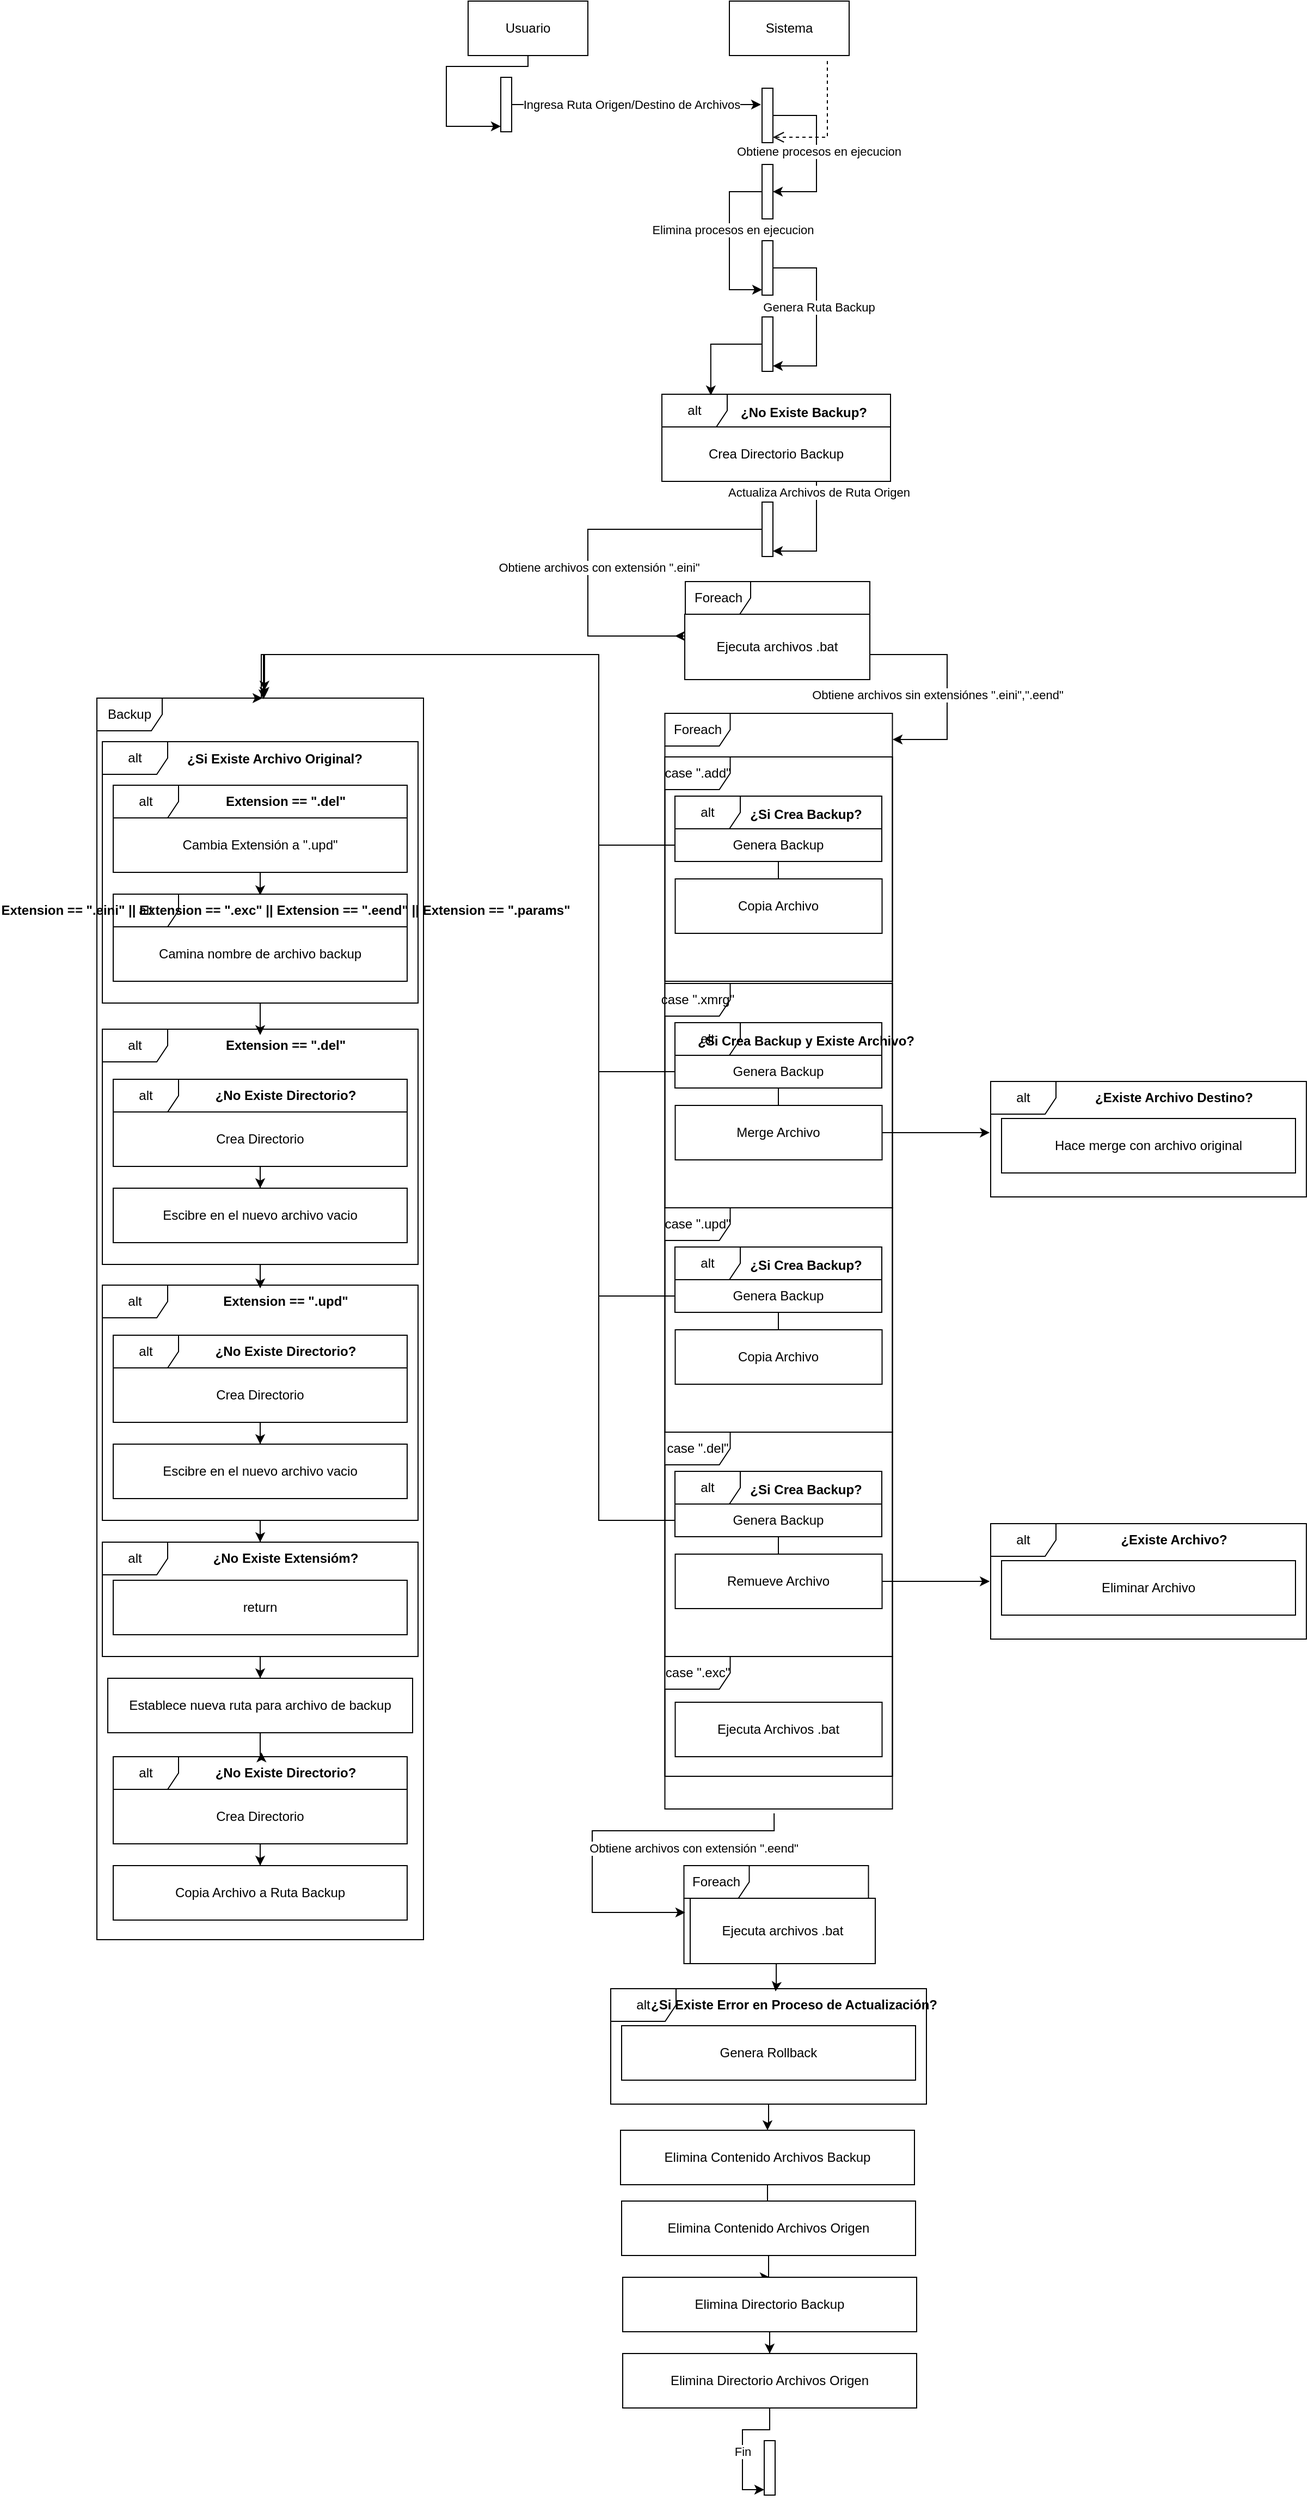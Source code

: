 <mxfile version="27.0.5">
  <diagram name="Página-1" id="tacD86KueJLaqGJhA1e_">
    <mxGraphModel dx="1853" dy="622" grid="1" gridSize="10" guides="1" tooltips="1" connect="1" arrows="1" fold="1" page="1" pageScale="1" pageWidth="827" pageHeight="1169" math="0" shadow="0">
      <root>
        <mxCell id="0" />
        <mxCell id="1" parent="0" />
        <mxCell id="DejgSrWPDkzCWVY7WVXP-1" value="" style="html=1;points=[[0,0,0,0,5],[0,1,0,0,-5],[1,0,0,0,5],[1,1,0,0,-5]];perimeter=orthogonalPerimeter;outlineConnect=0;targetShapes=umlLifeline;portConstraint=eastwest;newEdgeStyle={&quot;curved&quot;:0,&quot;rounded&quot;:0};" vertex="1" parent="1">
          <mxGeometry x="70" y="310" width="10" height="50" as="geometry" />
        </mxCell>
        <mxCell id="DejgSrWPDkzCWVY7WVXP-2" value="Usuario" style="html=1;whiteSpace=wrap;" vertex="1" parent="1">
          <mxGeometry x="40" y="240" width="110" height="50" as="geometry" />
        </mxCell>
        <mxCell id="DejgSrWPDkzCWVY7WVXP-3" value="Sistema" style="html=1;whiteSpace=wrap;" vertex="1" parent="1">
          <mxGeometry x="280" y="240" width="110" height="50" as="geometry" />
        </mxCell>
        <mxCell id="DejgSrWPDkzCWVY7WVXP-9" style="edgeStyle=orthogonalEdgeStyle;rounded=0;orthogonalLoop=1;jettySize=auto;html=1;curved=0;" edge="1" parent="1" source="DejgSrWPDkzCWVY7WVXP-4" target="DejgSrWPDkzCWVY7WVXP-8">
          <mxGeometry relative="1" as="geometry">
            <Array as="points">
              <mxPoint x="360" y="345" />
              <mxPoint x="360" y="415" />
            </Array>
          </mxGeometry>
        </mxCell>
        <mxCell id="DejgSrWPDkzCWVY7WVXP-10" value="Obtiene procesos en ejecucion" style="edgeLabel;html=1;align=center;verticalAlign=middle;resizable=0;points=[];" vertex="1" connectable="0" parent="DejgSrWPDkzCWVY7WVXP-9">
          <mxGeometry x="-0.067" y="2" relative="1" as="geometry">
            <mxPoint y="3" as="offset" />
          </mxGeometry>
        </mxCell>
        <mxCell id="DejgSrWPDkzCWVY7WVXP-4" value="" style="html=1;points=[[0,0,0,0,5],[0,1,0,0,-5],[1,0,0,0,5],[1,1,0,0,-5]];perimeter=orthogonalPerimeter;outlineConnect=0;targetShapes=umlLifeline;portConstraint=eastwest;newEdgeStyle={&quot;curved&quot;:0,&quot;rounded&quot;:0};" vertex="1" parent="1">
          <mxGeometry x="310" y="320" width="10" height="50" as="geometry" />
        </mxCell>
        <mxCell id="DejgSrWPDkzCWVY7WVXP-6" style="edgeStyle=orthogonalEdgeStyle;rounded=0;orthogonalLoop=1;jettySize=auto;html=1;curved=0;entryX=-0.1;entryY=0.3;entryDx=0;entryDy=0;entryPerimeter=0;" edge="1" parent="1" source="DejgSrWPDkzCWVY7WVXP-1" target="DejgSrWPDkzCWVY7WVXP-4">
          <mxGeometry relative="1" as="geometry" />
        </mxCell>
        <mxCell id="DejgSrWPDkzCWVY7WVXP-7" value="Ingresa Ruta Origen/Destino de Archivos" style="edgeLabel;html=1;align=center;verticalAlign=middle;resizable=0;points=[];" vertex="1" connectable="0" parent="DejgSrWPDkzCWVY7WVXP-6">
          <mxGeometry x="-0.284" y="1" relative="1" as="geometry">
            <mxPoint x="28" y="1" as="offset" />
          </mxGeometry>
        </mxCell>
        <mxCell id="DejgSrWPDkzCWVY7WVXP-8" value="" style="html=1;points=[[0,0,0,0,5],[0,1,0,0,-5],[1,0,0,0,5],[1,1,0,0,-5]];perimeter=orthogonalPerimeter;outlineConnect=0;targetShapes=umlLifeline;portConstraint=eastwest;newEdgeStyle={&quot;curved&quot;:0,&quot;rounded&quot;:0};" vertex="1" parent="1">
          <mxGeometry x="310" y="390" width="10" height="50" as="geometry" />
        </mxCell>
        <mxCell id="DejgSrWPDkzCWVY7WVXP-11" value="" style="html=1;points=[[0,0,0,0,5],[0,1,0,0,-5],[1,0,0,0,5],[1,1,0,0,-5]];perimeter=orthogonalPerimeter;outlineConnect=0;targetShapes=umlLifeline;portConstraint=eastwest;newEdgeStyle={&quot;curved&quot;:0,&quot;rounded&quot;:0};" vertex="1" parent="1">
          <mxGeometry x="310" y="460" width="10" height="50" as="geometry" />
        </mxCell>
        <mxCell id="DejgSrWPDkzCWVY7WVXP-12" style="edgeStyle=orthogonalEdgeStyle;rounded=0;orthogonalLoop=1;jettySize=auto;html=1;curved=0;" edge="1" parent="1" source="DejgSrWPDkzCWVY7WVXP-8" target="DejgSrWPDkzCWVY7WVXP-11">
          <mxGeometry relative="1" as="geometry">
            <Array as="points">
              <mxPoint x="280" y="415" />
              <mxPoint x="280" y="505" />
            </Array>
          </mxGeometry>
        </mxCell>
        <mxCell id="DejgSrWPDkzCWVY7WVXP-13" value="Elimina procesos en ejecucion" style="edgeLabel;html=1;align=center;verticalAlign=middle;resizable=0;points=[];" vertex="1" connectable="0" parent="DejgSrWPDkzCWVY7WVXP-12">
          <mxGeometry x="-0.093" y="3" relative="1" as="geometry">
            <mxPoint y="-3" as="offset" />
          </mxGeometry>
        </mxCell>
        <mxCell id="DejgSrWPDkzCWVY7WVXP-16" value="" style="html=1;points=[[0,0,0,0,5],[0,1,0,0,-5],[1,0,0,0,5],[1,1,0,0,-5]];perimeter=orthogonalPerimeter;outlineConnect=0;targetShapes=umlLifeline;portConstraint=eastwest;newEdgeStyle={&quot;curved&quot;:0,&quot;rounded&quot;:0};" vertex="1" parent="1">
          <mxGeometry x="310" y="530" width="10" height="50" as="geometry" />
        </mxCell>
        <mxCell id="DejgSrWPDkzCWVY7WVXP-24" value="alt" style="shape=umlFrame;whiteSpace=wrap;html=1;pointerEvents=0;" vertex="1" parent="1">
          <mxGeometry x="218" y="601" width="210" height="80" as="geometry" />
        </mxCell>
        <mxCell id="DejgSrWPDkzCWVY7WVXP-29" value="Crea Directorio Backup" style="html=1;whiteSpace=wrap;" vertex="1" parent="1">
          <mxGeometry x="218" y="631" width="210" height="50" as="geometry" />
        </mxCell>
        <mxCell id="DejgSrWPDkzCWVY7WVXP-31" value="¿No Existe Backup?" style="text;align=center;fontStyle=1;verticalAlign=middle;spacingLeft=3;spacingRight=3;strokeColor=none;rotatable=0;points=[[0,0.5],[1,0.5]];portConstraint=eastwest;html=1;" vertex="1" parent="1">
          <mxGeometry x="308" y="605" width="80" height="26" as="geometry" />
        </mxCell>
        <mxCell id="DejgSrWPDkzCWVY7WVXP-33" style="edgeStyle=orthogonalEdgeStyle;rounded=0;orthogonalLoop=1;jettySize=auto;html=1;curved=0;entryX=1;entryY=1;entryDx=0;entryDy=-5;entryPerimeter=0;" edge="1" parent="1" source="DejgSrWPDkzCWVY7WVXP-11" target="DejgSrWPDkzCWVY7WVXP-16">
          <mxGeometry relative="1" as="geometry">
            <Array as="points">
              <mxPoint x="360" y="485" />
              <mxPoint x="360" y="575" />
            </Array>
          </mxGeometry>
        </mxCell>
        <mxCell id="DejgSrWPDkzCWVY7WVXP-35" value="Genera Ruta Backup" style="edgeLabel;html=1;align=center;verticalAlign=middle;resizable=0;points=[];" vertex="1" connectable="0" parent="DejgSrWPDkzCWVY7WVXP-33">
          <mxGeometry x="-0.082" y="2" relative="1" as="geometry">
            <mxPoint y="-2" as="offset" />
          </mxGeometry>
        </mxCell>
        <mxCell id="DejgSrWPDkzCWVY7WVXP-36" style="edgeStyle=orthogonalEdgeStyle;rounded=0;orthogonalLoop=1;jettySize=auto;html=1;curved=0;entryX=0.214;entryY=0.013;entryDx=0;entryDy=0;entryPerimeter=0;" edge="1" parent="1" source="DejgSrWPDkzCWVY7WVXP-16" target="DejgSrWPDkzCWVY7WVXP-24">
          <mxGeometry relative="1" as="geometry">
            <Array as="points">
              <mxPoint x="263" y="555" />
            </Array>
          </mxGeometry>
        </mxCell>
        <mxCell id="DejgSrWPDkzCWVY7WVXP-37" value="" style="html=1;points=[[0,0,0,0,5],[0,1,0,0,-5],[1,0,0,0,5],[1,1,0,0,-5]];perimeter=orthogonalPerimeter;outlineConnect=0;targetShapes=umlLifeline;portConstraint=eastwest;newEdgeStyle={&quot;curved&quot;:0,&quot;rounded&quot;:0};" vertex="1" parent="1">
          <mxGeometry x="310" y="700" width="10" height="50" as="geometry" />
        </mxCell>
        <mxCell id="DejgSrWPDkzCWVY7WVXP-39" style="edgeStyle=orthogonalEdgeStyle;rounded=0;orthogonalLoop=1;jettySize=auto;html=1;curved=0;" edge="1" parent="1" source="DejgSrWPDkzCWVY7WVXP-37">
          <mxGeometry relative="1" as="geometry">
            <Array as="points">
              <mxPoint x="150" y="725" />
              <mxPoint x="150" y="823" />
              <mxPoint x="240" y="823" />
              <mxPoint x="240" y="830" />
              <mxPoint x="242" y="830" />
              <mxPoint x="242" y="818" />
              <mxPoint x="240" y="818" />
            </Array>
            <mxPoint x="230" y="823" as="targetPoint" />
          </mxGeometry>
        </mxCell>
        <mxCell id="DejgSrWPDkzCWVY7WVXP-40" value="Obtiene archivos con extensión &quot;.eini&quot;" style="edgeLabel;html=1;align=center;verticalAlign=middle;resizable=0;points=[];" vertex="1" connectable="0" parent="DejgSrWPDkzCWVY7WVXP-39">
          <mxGeometry x="-0.093" y="3" relative="1" as="geometry">
            <mxPoint x="7" y="20" as="offset" />
          </mxGeometry>
        </mxCell>
        <mxCell id="DejgSrWPDkzCWVY7WVXP-44" style="edgeStyle=orthogonalEdgeStyle;rounded=0;orthogonalLoop=1;jettySize=auto;html=1;entryX=1;entryY=1;entryDx=0;entryDy=-5;entryPerimeter=0;" edge="1" parent="1" source="DejgSrWPDkzCWVY7WVXP-29" target="DejgSrWPDkzCWVY7WVXP-37">
          <mxGeometry relative="1" as="geometry">
            <Array as="points">
              <mxPoint x="360" y="745" />
            </Array>
          </mxGeometry>
        </mxCell>
        <mxCell id="DejgSrWPDkzCWVY7WVXP-45" value="Actualiza Archivos de Ruta Origen" style="edgeLabel;html=1;align=center;verticalAlign=middle;resizable=0;points=[];" vertex="1" connectable="0" parent="DejgSrWPDkzCWVY7WVXP-44">
          <mxGeometry x="-0.673" y="2" relative="1" as="geometry">
            <mxPoint y="-7" as="offset" />
          </mxGeometry>
        </mxCell>
        <mxCell id="DejgSrWPDkzCWVY7WVXP-46" value="Foreach" style="shape=umlFrame;whiteSpace=wrap;html=1;pointerEvents=0;" vertex="1" parent="1">
          <mxGeometry x="239.5" y="773" width="169.5" height="90" as="geometry" />
        </mxCell>
        <mxCell id="DejgSrWPDkzCWVY7WVXP-48" value="Ejecuta archivos .bat" style="whiteSpace=wrap;html=1;" vertex="1" parent="1">
          <mxGeometry x="239" y="803" width="170" height="60" as="geometry" />
        </mxCell>
        <mxCell id="DejgSrWPDkzCWVY7WVXP-49" style="edgeStyle=orthogonalEdgeStyle;rounded=0;orthogonalLoop=1;jettySize=auto;html=1;entryX=0;entryY=1;entryDx=0;entryDy=-5;entryPerimeter=0;" edge="1" parent="1" source="DejgSrWPDkzCWVY7WVXP-2" target="DejgSrWPDkzCWVY7WVXP-1">
          <mxGeometry relative="1" as="geometry">
            <Array as="points">
              <mxPoint x="95" y="300" />
              <mxPoint x="20" y="300" />
              <mxPoint x="20" y="355" />
            </Array>
          </mxGeometry>
        </mxCell>
        <mxCell id="DejgSrWPDkzCWVY7WVXP-53" value="" style="html=1;verticalAlign=bottom;endArrow=open;dashed=1;endSize=8;curved=0;rounded=0;exitX=0.818;exitY=1.1;exitDx=0;exitDy=0;exitPerimeter=0;entryX=1;entryY=1;entryDx=0;entryDy=-5;entryPerimeter=0;" edge="1" parent="1" source="DejgSrWPDkzCWVY7WVXP-3" target="DejgSrWPDkzCWVY7WVXP-4">
          <mxGeometry relative="1" as="geometry">
            <mxPoint x="480" y="310" as="sourcePoint" />
            <mxPoint x="400" y="310" as="targetPoint" />
            <Array as="points">
              <mxPoint x="370" y="365" />
            </Array>
          </mxGeometry>
        </mxCell>
        <mxCell id="DejgSrWPDkzCWVY7WVXP-57" value="Foreach" style="shape=umlFrame;whiteSpace=wrap;html=1;pointerEvents=0;" vertex="1" parent="1">
          <mxGeometry x="220.75" y="894" width="209" height="1006" as="geometry" />
        </mxCell>
        <mxCell id="DejgSrWPDkzCWVY7WVXP-60" value="case&amp;nbsp;&quot;.add&quot;" style="shape=umlFrame;whiteSpace=wrap;html=1;pointerEvents=0;" vertex="1" parent="1">
          <mxGeometry x="220.75" y="934" width="209" height="206" as="geometry" />
        </mxCell>
        <mxCell id="DejgSrWPDkzCWVY7WVXP-61" style="edgeStyle=orthogonalEdgeStyle;rounded=0;orthogonalLoop=1;jettySize=auto;html=1;" edge="1" parent="1" source="DejgSrWPDkzCWVY7WVXP-48">
          <mxGeometry relative="1" as="geometry">
            <mxPoint x="430" y="918" as="targetPoint" />
            <Array as="points">
              <mxPoint x="480" y="840" />
              <mxPoint x="480" y="918" />
            </Array>
          </mxGeometry>
        </mxCell>
        <mxCell id="DejgSrWPDkzCWVY7WVXP-62" value="Obtiene archivos sin extensiónes &quot;.eini&quot;,&quot;.eend&quot;" style="edgeLabel;html=1;align=center;verticalAlign=middle;resizable=0;points=[];" vertex="1" connectable="0" parent="DejgSrWPDkzCWVY7WVXP-61">
          <mxGeometry x="-0.384" relative="1" as="geometry">
            <mxPoint y="37" as="offset" />
          </mxGeometry>
        </mxCell>
        <mxCell id="DejgSrWPDkzCWVY7WVXP-66" style="edgeStyle=orthogonalEdgeStyle;rounded=0;orthogonalLoop=1;jettySize=auto;html=1;entryX=0.5;entryY=0;entryDx=0;entryDy=0;" edge="1" parent="1" source="DejgSrWPDkzCWVY7WVXP-63" target="DejgSrWPDkzCWVY7WVXP-65">
          <mxGeometry relative="1" as="geometry" />
        </mxCell>
        <mxCell id="DejgSrWPDkzCWVY7WVXP-63" value="alt" style="shape=umlFrame;whiteSpace=wrap;html=1;pointerEvents=0;" vertex="1" parent="1">
          <mxGeometry x="230" y="970" width="190" height="60" as="geometry" />
        </mxCell>
        <mxCell id="DejgSrWPDkzCWVY7WVXP-64" value="¿Si Crea Backup?" style="text;align=center;fontStyle=1;verticalAlign=middle;spacingLeft=3;spacingRight=3;strokeColor=none;rotatable=0;points=[[0,0.5],[1,0.5]];portConstraint=eastwest;html=1;" vertex="1" parent="1">
          <mxGeometry x="310" y="974" width="80" height="26" as="geometry" />
        </mxCell>
        <mxCell id="DejgSrWPDkzCWVY7WVXP-65" value="Copia Archivo" style="html=1;whiteSpace=wrap;" vertex="1" parent="1">
          <mxGeometry x="230.25" y="1046" width="190" height="50" as="geometry" />
        </mxCell>
        <mxCell id="DejgSrWPDkzCWVY7WVXP-67" value="alt" style="shape=umlFrame;whiteSpace=wrap;html=1;pointerEvents=0;" vertex="1" parent="1">
          <mxGeometry x="-296" y="920" width="290" height="240" as="geometry" />
        </mxCell>
        <mxCell id="DejgSrWPDkzCWVY7WVXP-68" value="¿Si Existe Archivo Original?" style="text;align=center;fontStyle=1;verticalAlign=middle;spacingLeft=3;spacingRight=3;strokeColor=none;rotatable=0;points=[[0,0.5],[1,0.5]];portConstraint=eastwest;html=1;" vertex="1" parent="1">
          <mxGeometry x="-178" y="923" width="80" height="26" as="geometry" />
        </mxCell>
        <mxCell id="DejgSrWPDkzCWVY7WVXP-70" value="Backup" style="shape=umlFrame;whiteSpace=wrap;html=1;pointerEvents=0;" vertex="1" parent="1">
          <mxGeometry x="-301" y="880" width="300" height="1140" as="geometry" />
        </mxCell>
        <mxCell id="DejgSrWPDkzCWVY7WVXP-71" value="alt" style="shape=umlFrame;whiteSpace=wrap;html=1;pointerEvents=0;" vertex="1" parent="1">
          <mxGeometry x="-286" y="960" width="270" height="80" as="geometry" />
        </mxCell>
        <mxCell id="DejgSrWPDkzCWVY7WVXP-72" value="Extension ==&amp;nbsp;&quot;.del&quot;" style="text;align=center;fontStyle=1;verticalAlign=middle;spacingLeft=3;spacingRight=3;strokeColor=none;rotatable=0;points=[[0,0.5],[1,0.5]];portConstraint=eastwest;html=1;" vertex="1" parent="1">
          <mxGeometry x="-168" y="962" width="80" height="26" as="geometry" />
        </mxCell>
        <mxCell id="DejgSrWPDkzCWVY7WVXP-73" value="Cambia Extensión a &quot;.upd&quot;" style="html=1;whiteSpace=wrap;" vertex="1" parent="1">
          <mxGeometry x="-286" y="990" width="270" height="50" as="geometry" />
        </mxCell>
        <mxCell id="DejgSrWPDkzCWVY7WVXP-75" value="alt" style="shape=umlFrame;whiteSpace=wrap;html=1;pointerEvents=0;" vertex="1" parent="1">
          <mxGeometry x="-286" y="1060" width="270" height="80" as="geometry" />
        </mxCell>
        <mxCell id="DejgSrWPDkzCWVY7WVXP-76" value="Extension ==&amp;nbsp;&quot;.eini&quot; || Extension ==&amp;nbsp;&quot;.exc&quot; || Extension ==&amp;nbsp;&quot;.eend&quot; || Extension ==&amp;nbsp;&quot;.params&quot;" style="text;align=center;fontStyle=1;verticalAlign=middle;spacingLeft=3;spacingRight=3;strokeColor=none;rotatable=0;points=[[0,0.5],[1,0.5]];portConstraint=eastwest;html=1;" vertex="1" parent="1">
          <mxGeometry x="-168" y="1062" width="80" height="26" as="geometry" />
        </mxCell>
        <mxCell id="DejgSrWPDkzCWVY7WVXP-77" value="Camina nombre de archivo backup" style="html=1;whiteSpace=wrap;" vertex="1" parent="1">
          <mxGeometry x="-286" y="1090" width="270" height="50" as="geometry" />
        </mxCell>
        <mxCell id="DejgSrWPDkzCWVY7WVXP-79" style="edgeStyle=orthogonalEdgeStyle;rounded=0;orthogonalLoop=1;jettySize=auto;html=1;entryX=0.5;entryY=0.013;entryDx=0;entryDy=0;entryPerimeter=0;" edge="1" parent="1" source="DejgSrWPDkzCWVY7WVXP-73" target="DejgSrWPDkzCWVY7WVXP-75">
          <mxGeometry relative="1" as="geometry" />
        </mxCell>
        <mxCell id="DejgSrWPDkzCWVY7WVXP-81" value="alt" style="shape=umlFrame;whiteSpace=wrap;html=1;pointerEvents=0;" vertex="1" parent="1">
          <mxGeometry x="-296" y="1184" width="290" height="216" as="geometry" />
        </mxCell>
        <mxCell id="DejgSrWPDkzCWVY7WVXP-82" value="Extension ==&amp;nbsp;&quot;.del&quot;" style="text;align=center;fontStyle=1;verticalAlign=middle;spacingLeft=3;spacingRight=3;strokeColor=none;rotatable=0;points=[[0,0.5],[1,0.5]];portConstraint=eastwest;html=1;" vertex="1" parent="1">
          <mxGeometry x="-168" y="1186" width="80" height="26" as="geometry" />
        </mxCell>
        <mxCell id="DejgSrWPDkzCWVY7WVXP-84" style="edgeStyle=orthogonalEdgeStyle;rounded=0;orthogonalLoop=1;jettySize=auto;html=1;entryX=0.5;entryY=0.025;entryDx=0;entryDy=0;entryPerimeter=0;" edge="1" parent="1" source="DejgSrWPDkzCWVY7WVXP-67" target="DejgSrWPDkzCWVY7WVXP-81">
          <mxGeometry relative="1" as="geometry" />
        </mxCell>
        <mxCell id="DejgSrWPDkzCWVY7WVXP-89" style="edgeStyle=orthogonalEdgeStyle;rounded=0;orthogonalLoop=1;jettySize=auto;html=1;" edge="1" parent="1" source="DejgSrWPDkzCWVY7WVXP-85" target="DejgSrWPDkzCWVY7WVXP-88">
          <mxGeometry relative="1" as="geometry" />
        </mxCell>
        <mxCell id="DejgSrWPDkzCWVY7WVXP-85" value="alt" style="shape=umlFrame;whiteSpace=wrap;html=1;pointerEvents=0;" vertex="1" parent="1">
          <mxGeometry x="-286" y="1230" width="270" height="80" as="geometry" />
        </mxCell>
        <mxCell id="DejgSrWPDkzCWVY7WVXP-86" value="¿No Existe Directorio?" style="text;align=center;fontStyle=1;verticalAlign=middle;spacingLeft=3;spacingRight=3;strokeColor=none;rotatable=0;points=[[0,0.5],[1,0.5]];portConstraint=eastwest;html=1;" vertex="1" parent="1">
          <mxGeometry x="-168" y="1232" width="80" height="26" as="geometry" />
        </mxCell>
        <mxCell id="DejgSrWPDkzCWVY7WVXP-87" value="Crea Directorio" style="html=1;whiteSpace=wrap;" vertex="1" parent="1">
          <mxGeometry x="-286" y="1260" width="270" height="50" as="geometry" />
        </mxCell>
        <mxCell id="DejgSrWPDkzCWVY7WVXP-88" value="Escibre en el nuevo archivo vacio" style="html=1;whiteSpace=wrap;" vertex="1" parent="1">
          <mxGeometry x="-286" y="1330" width="270" height="50" as="geometry" />
        </mxCell>
        <mxCell id="DejgSrWPDkzCWVY7WVXP-97" value="alt" style="shape=umlFrame;whiteSpace=wrap;html=1;pointerEvents=0;" vertex="1" parent="1">
          <mxGeometry x="-296" y="1419" width="290" height="216" as="geometry" />
        </mxCell>
        <mxCell id="DejgSrWPDkzCWVY7WVXP-98" value="Extension ==&amp;nbsp;&quot;.upd&quot;" style="text;align=center;fontStyle=1;verticalAlign=middle;spacingLeft=3;spacingRight=3;strokeColor=none;rotatable=0;points=[[0,0.5],[1,0.5]];portConstraint=eastwest;html=1;" vertex="1" parent="1">
          <mxGeometry x="-168" y="1421" width="80" height="26" as="geometry" />
        </mxCell>
        <mxCell id="DejgSrWPDkzCWVY7WVXP-99" style="edgeStyle=orthogonalEdgeStyle;rounded=0;orthogonalLoop=1;jettySize=auto;html=1;" edge="1" parent="1" source="DejgSrWPDkzCWVY7WVXP-100" target="DejgSrWPDkzCWVY7WVXP-103">
          <mxGeometry relative="1" as="geometry" />
        </mxCell>
        <mxCell id="DejgSrWPDkzCWVY7WVXP-100" value="alt" style="shape=umlFrame;whiteSpace=wrap;html=1;pointerEvents=0;" vertex="1" parent="1">
          <mxGeometry x="-286" y="1465" width="270" height="80" as="geometry" />
        </mxCell>
        <mxCell id="DejgSrWPDkzCWVY7WVXP-101" value="¿No Existe Directorio?" style="text;align=center;fontStyle=1;verticalAlign=middle;spacingLeft=3;spacingRight=3;strokeColor=none;rotatable=0;points=[[0,0.5],[1,0.5]];portConstraint=eastwest;html=1;" vertex="1" parent="1">
          <mxGeometry x="-168" y="1467" width="80" height="26" as="geometry" />
        </mxCell>
        <mxCell id="DejgSrWPDkzCWVY7WVXP-102" value="Crea Directorio" style="html=1;whiteSpace=wrap;" vertex="1" parent="1">
          <mxGeometry x="-286" y="1495" width="270" height="50" as="geometry" />
        </mxCell>
        <mxCell id="DejgSrWPDkzCWVY7WVXP-103" value="Escibre en el nuevo archivo vacio" style="html=1;whiteSpace=wrap;" vertex="1" parent="1">
          <mxGeometry x="-286" y="1565" width="270" height="50" as="geometry" />
        </mxCell>
        <mxCell id="DejgSrWPDkzCWVY7WVXP-104" style="edgeStyle=orthogonalEdgeStyle;rounded=0;orthogonalLoop=1;jettySize=auto;html=1;entryX=0.213;entryY=0.038;entryDx=0;entryDy=0;entryPerimeter=0;" edge="1" parent="1" source="DejgSrWPDkzCWVY7WVXP-81" target="DejgSrWPDkzCWVY7WVXP-98">
          <mxGeometry relative="1" as="geometry" />
        </mxCell>
        <mxCell id="DejgSrWPDkzCWVY7WVXP-120" style="edgeStyle=orthogonalEdgeStyle;rounded=0;orthogonalLoop=1;jettySize=auto;html=1;entryX=0.5;entryY=0;entryDx=0;entryDy=0;" edge="1" parent="1" source="DejgSrWPDkzCWVY7WVXP-105" target="DejgSrWPDkzCWVY7WVXP-118">
          <mxGeometry relative="1" as="geometry" />
        </mxCell>
        <mxCell id="DejgSrWPDkzCWVY7WVXP-105" value="alt" style="shape=umlFrame;whiteSpace=wrap;html=1;pointerEvents=0;" vertex="1" parent="1">
          <mxGeometry x="-296" y="1655" width="290" height="105" as="geometry" />
        </mxCell>
        <mxCell id="DejgSrWPDkzCWVY7WVXP-106" value="¿No Existe Extensióm?" style="text;align=center;fontStyle=1;verticalAlign=middle;spacingLeft=3;spacingRight=3;strokeColor=none;rotatable=0;points=[[0,0.5],[1,0.5]];portConstraint=eastwest;html=1;" vertex="1" parent="1">
          <mxGeometry x="-168" y="1657" width="80" height="26" as="geometry" />
        </mxCell>
        <mxCell id="DejgSrWPDkzCWVY7WVXP-111" value="return" style="html=1;whiteSpace=wrap;" vertex="1" parent="1">
          <mxGeometry x="-286" y="1690" width="270" height="50" as="geometry" />
        </mxCell>
        <mxCell id="DejgSrWPDkzCWVY7WVXP-113" style="edgeStyle=orthogonalEdgeStyle;rounded=0;orthogonalLoop=1;jettySize=auto;html=1;entryX=0.5;entryY=0;entryDx=0;entryDy=0;entryPerimeter=0;" edge="1" parent="1" source="DejgSrWPDkzCWVY7WVXP-97" target="DejgSrWPDkzCWVY7WVXP-105">
          <mxGeometry relative="1" as="geometry" />
        </mxCell>
        <mxCell id="DejgSrWPDkzCWVY7WVXP-122" style="edgeStyle=orthogonalEdgeStyle;rounded=0;orthogonalLoop=1;jettySize=auto;html=1;entryX=0.5;entryY=0;entryDx=0;entryDy=0;" edge="1" parent="1" source="DejgSrWPDkzCWVY7WVXP-115" target="DejgSrWPDkzCWVY7WVXP-119">
          <mxGeometry relative="1" as="geometry" />
        </mxCell>
        <mxCell id="DejgSrWPDkzCWVY7WVXP-115" value="alt" style="shape=umlFrame;whiteSpace=wrap;html=1;pointerEvents=0;" vertex="1" parent="1">
          <mxGeometry x="-286" y="1852" width="270" height="80" as="geometry" />
        </mxCell>
        <mxCell id="DejgSrWPDkzCWVY7WVXP-116" value="¿No Existe Directorio?" style="text;align=center;fontStyle=1;verticalAlign=middle;spacingLeft=3;spacingRight=3;strokeColor=none;rotatable=0;points=[[0,0.5],[1,0.5]];portConstraint=eastwest;html=1;" vertex="1" parent="1">
          <mxGeometry x="-168" y="1854" width="80" height="26" as="geometry" />
        </mxCell>
        <mxCell id="DejgSrWPDkzCWVY7WVXP-117" value="Crea Directorio" style="html=1;whiteSpace=wrap;" vertex="1" parent="1">
          <mxGeometry x="-286" y="1882" width="270" height="50" as="geometry" />
        </mxCell>
        <mxCell id="DejgSrWPDkzCWVY7WVXP-118" value="Establece nueva ruta para archivo de backup" style="html=1;whiteSpace=wrap;" vertex="1" parent="1">
          <mxGeometry x="-291" y="1780" width="280" height="50" as="geometry" />
        </mxCell>
        <mxCell id="DejgSrWPDkzCWVY7WVXP-119" value="Copia Archivo a Ruta Backup" style="html=1;whiteSpace=wrap;" vertex="1" parent="1">
          <mxGeometry x="-286" y="1952" width="270" height="50" as="geometry" />
        </mxCell>
        <mxCell id="DejgSrWPDkzCWVY7WVXP-123" style="edgeStyle=orthogonalEdgeStyle;rounded=0;orthogonalLoop=1;jettySize=auto;html=1;entryX=0.504;entryY=-0.05;entryDx=0;entryDy=0;entryPerimeter=0;" edge="1" parent="1" source="DejgSrWPDkzCWVY7WVXP-118" target="DejgSrWPDkzCWVY7WVXP-115">
          <mxGeometry relative="1" as="geometry" />
        </mxCell>
        <mxCell id="DejgSrWPDkzCWVY7WVXP-124" value="Genera Backup" style="html=1;whiteSpace=wrap;" vertex="1" parent="1">
          <mxGeometry x="230" y="1000" width="190" height="30" as="geometry" />
        </mxCell>
        <mxCell id="DejgSrWPDkzCWVY7WVXP-125" style="edgeStyle=orthogonalEdgeStyle;rounded=0;orthogonalLoop=1;jettySize=auto;html=1;entryX=0.507;entryY=0;entryDx=0;entryDy=0;entryPerimeter=0;" edge="1" parent="1" source="DejgSrWPDkzCWVY7WVXP-124" target="DejgSrWPDkzCWVY7WVXP-70">
          <mxGeometry relative="1" as="geometry">
            <Array as="points">
              <mxPoint x="160" y="1015" />
              <mxPoint x="160" y="840" />
              <mxPoint x="-150" y="840" />
              <mxPoint x="-150" y="880" />
            </Array>
          </mxGeometry>
        </mxCell>
        <mxCell id="DejgSrWPDkzCWVY7WVXP-126" value="case&amp;nbsp;&quot;.xmrg&quot;" style="shape=umlFrame;whiteSpace=wrap;html=1;pointerEvents=0;" vertex="1" parent="1">
          <mxGeometry x="220.75" y="1142" width="209" height="206" as="geometry" />
        </mxCell>
        <mxCell id="DejgSrWPDkzCWVY7WVXP-127" style="edgeStyle=orthogonalEdgeStyle;rounded=0;orthogonalLoop=1;jettySize=auto;html=1;entryX=0.5;entryY=0;entryDx=0;entryDy=0;" edge="1" parent="1" source="DejgSrWPDkzCWVY7WVXP-128" target="DejgSrWPDkzCWVY7WVXP-130">
          <mxGeometry relative="1" as="geometry" />
        </mxCell>
        <mxCell id="DejgSrWPDkzCWVY7WVXP-128" value="alt" style="shape=umlFrame;whiteSpace=wrap;html=1;pointerEvents=0;" vertex="1" parent="1">
          <mxGeometry x="230" y="1178" width="190" height="60" as="geometry" />
        </mxCell>
        <mxCell id="DejgSrWPDkzCWVY7WVXP-129" value="¿Si Crea Backup y Existe Archivo?" style="text;align=center;fontStyle=1;verticalAlign=middle;spacingLeft=3;spacingRight=3;strokeColor=none;rotatable=0;points=[[0,0.5],[1,0.5]];portConstraint=eastwest;html=1;" vertex="1" parent="1">
          <mxGeometry x="310" y="1182" width="80" height="26" as="geometry" />
        </mxCell>
        <mxCell id="DejgSrWPDkzCWVY7WVXP-130" value="Merge Archivo" style="html=1;whiteSpace=wrap;" vertex="1" parent="1">
          <mxGeometry x="230.25" y="1254" width="190" height="50" as="geometry" />
        </mxCell>
        <mxCell id="DejgSrWPDkzCWVY7WVXP-131" value="Genera Backup" style="html=1;whiteSpace=wrap;" vertex="1" parent="1">
          <mxGeometry x="230" y="1208" width="190" height="30" as="geometry" />
        </mxCell>
        <mxCell id="DejgSrWPDkzCWVY7WVXP-132" style="edgeStyle=orthogonalEdgeStyle;rounded=0;orthogonalLoop=1;jettySize=auto;html=1;entryX=0.513;entryY=-0.001;entryDx=0;entryDy=0;entryPerimeter=0;" edge="1" parent="1" source="DejgSrWPDkzCWVY7WVXP-131" target="DejgSrWPDkzCWVY7WVXP-70">
          <mxGeometry relative="1" as="geometry">
            <Array as="points">
              <mxPoint x="160" y="1223" />
              <mxPoint x="160" y="840" />
              <mxPoint x="-147" y="840" />
            </Array>
          </mxGeometry>
        </mxCell>
        <mxCell id="DejgSrWPDkzCWVY7WVXP-133" value="alt" style="shape=umlFrame;whiteSpace=wrap;html=1;pointerEvents=0;" vertex="1" parent="1">
          <mxGeometry x="520" y="1232" width="290" height="106" as="geometry" />
        </mxCell>
        <mxCell id="DejgSrWPDkzCWVY7WVXP-134" value="¿Existe Archivo Destino?" style="text;align=center;fontStyle=1;verticalAlign=middle;spacingLeft=3;spacingRight=3;strokeColor=none;rotatable=0;points=[[0,0.5],[1,0.5]];portConstraint=eastwest;html=1;" vertex="1" parent="1">
          <mxGeometry x="648" y="1234" width="80" height="26" as="geometry" />
        </mxCell>
        <mxCell id="DejgSrWPDkzCWVY7WVXP-139" value="Hace merge con archivo original" style="html=1;whiteSpace=wrap;" vertex="1" parent="1">
          <mxGeometry x="530" y="1266" width="270" height="50" as="geometry" />
        </mxCell>
        <mxCell id="DejgSrWPDkzCWVY7WVXP-140" style="edgeStyle=orthogonalEdgeStyle;rounded=0;orthogonalLoop=1;jettySize=auto;html=1;entryX=-0.003;entryY=0.443;entryDx=0;entryDy=0;entryPerimeter=0;" edge="1" parent="1" source="DejgSrWPDkzCWVY7WVXP-130" target="DejgSrWPDkzCWVY7WVXP-133">
          <mxGeometry relative="1" as="geometry" />
        </mxCell>
        <mxCell id="DejgSrWPDkzCWVY7WVXP-141" value="case&amp;nbsp;&quot;.upd&quot;" style="shape=umlFrame;whiteSpace=wrap;html=1;pointerEvents=0;" vertex="1" parent="1">
          <mxGeometry x="220.75" y="1348" width="209" height="206" as="geometry" />
        </mxCell>
        <mxCell id="DejgSrWPDkzCWVY7WVXP-142" style="edgeStyle=orthogonalEdgeStyle;rounded=0;orthogonalLoop=1;jettySize=auto;html=1;entryX=0.5;entryY=0;entryDx=0;entryDy=0;" edge="1" parent="1" source="DejgSrWPDkzCWVY7WVXP-143" target="DejgSrWPDkzCWVY7WVXP-145">
          <mxGeometry relative="1" as="geometry" />
        </mxCell>
        <mxCell id="DejgSrWPDkzCWVY7WVXP-143" value="alt" style="shape=umlFrame;whiteSpace=wrap;html=1;pointerEvents=0;" vertex="1" parent="1">
          <mxGeometry x="230" y="1384" width="190" height="60" as="geometry" />
        </mxCell>
        <mxCell id="DejgSrWPDkzCWVY7WVXP-144" value="¿Si Crea Backup?" style="text;align=center;fontStyle=1;verticalAlign=middle;spacingLeft=3;spacingRight=3;strokeColor=none;rotatable=0;points=[[0,0.5],[1,0.5]];portConstraint=eastwest;html=1;" vertex="1" parent="1">
          <mxGeometry x="310" y="1388" width="80" height="26" as="geometry" />
        </mxCell>
        <mxCell id="DejgSrWPDkzCWVY7WVXP-145" value="Copia Archivo" style="html=1;whiteSpace=wrap;" vertex="1" parent="1">
          <mxGeometry x="230.25" y="1460" width="190" height="50" as="geometry" />
        </mxCell>
        <mxCell id="DejgSrWPDkzCWVY7WVXP-146" value="Genera Backup" style="html=1;whiteSpace=wrap;" vertex="1" parent="1">
          <mxGeometry x="230" y="1414" width="190" height="30" as="geometry" />
        </mxCell>
        <mxCell id="DejgSrWPDkzCWVY7WVXP-147" value="case&amp;nbsp;&quot;.del&quot;" style="shape=umlFrame;whiteSpace=wrap;html=1;pointerEvents=0;" vertex="1" parent="1">
          <mxGeometry x="220.75" y="1554" width="209" height="206" as="geometry" />
        </mxCell>
        <mxCell id="DejgSrWPDkzCWVY7WVXP-148" style="edgeStyle=orthogonalEdgeStyle;rounded=0;orthogonalLoop=1;jettySize=auto;html=1;entryX=0.5;entryY=0;entryDx=0;entryDy=0;" edge="1" parent="1" source="DejgSrWPDkzCWVY7WVXP-149" target="DejgSrWPDkzCWVY7WVXP-151">
          <mxGeometry relative="1" as="geometry" />
        </mxCell>
        <mxCell id="DejgSrWPDkzCWVY7WVXP-149" value="alt" style="shape=umlFrame;whiteSpace=wrap;html=1;pointerEvents=0;" vertex="1" parent="1">
          <mxGeometry x="230" y="1590" width="190" height="60" as="geometry" />
        </mxCell>
        <mxCell id="DejgSrWPDkzCWVY7WVXP-150" value="¿Si Crea Backup?" style="text;align=center;fontStyle=1;verticalAlign=middle;spacingLeft=3;spacingRight=3;strokeColor=none;rotatable=0;points=[[0,0.5],[1,0.5]];portConstraint=eastwest;html=1;" vertex="1" parent="1">
          <mxGeometry x="310" y="1594" width="80" height="26" as="geometry" />
        </mxCell>
        <mxCell id="DejgSrWPDkzCWVY7WVXP-151" value="Remueve Archivo" style="html=1;whiteSpace=wrap;" vertex="1" parent="1">
          <mxGeometry x="230.25" y="1666" width="190" height="50" as="geometry" />
        </mxCell>
        <mxCell id="DejgSrWPDkzCWVY7WVXP-152" value="Genera Backup" style="html=1;whiteSpace=wrap;" vertex="1" parent="1">
          <mxGeometry x="230" y="1620" width="190" height="30" as="geometry" />
        </mxCell>
        <mxCell id="DejgSrWPDkzCWVY7WVXP-153" style="edgeStyle=orthogonalEdgeStyle;rounded=0;orthogonalLoop=1;jettySize=auto;html=1;entryX=0.51;entryY=0.001;entryDx=0;entryDy=0;entryPerimeter=0;" edge="1" parent="1" source="DejgSrWPDkzCWVY7WVXP-146" target="DejgSrWPDkzCWVY7WVXP-70">
          <mxGeometry relative="1" as="geometry">
            <Array as="points">
              <mxPoint x="160" y="1429" />
              <mxPoint x="160" y="840" />
              <mxPoint x="-148" y="840" />
            </Array>
          </mxGeometry>
        </mxCell>
        <mxCell id="DejgSrWPDkzCWVY7WVXP-154" style="edgeStyle=orthogonalEdgeStyle;rounded=0;orthogonalLoop=1;jettySize=auto;html=1;entryX=0.513;entryY=-0.006;entryDx=0;entryDy=0;entryPerimeter=0;" edge="1" parent="1" source="DejgSrWPDkzCWVY7WVXP-152" target="DejgSrWPDkzCWVY7WVXP-70">
          <mxGeometry relative="1" as="geometry">
            <Array as="points">
              <mxPoint x="160" y="1635" />
              <mxPoint x="160" y="840" />
              <mxPoint x="-147" y="840" />
            </Array>
          </mxGeometry>
        </mxCell>
        <mxCell id="DejgSrWPDkzCWVY7WVXP-156" value="alt" style="shape=umlFrame;whiteSpace=wrap;html=1;pointerEvents=0;" vertex="1" parent="1">
          <mxGeometry x="520" y="1638" width="290" height="106" as="geometry" />
        </mxCell>
        <mxCell id="DejgSrWPDkzCWVY7WVXP-157" value="¿Existe Archivo?" style="text;align=center;fontStyle=1;verticalAlign=middle;spacingLeft=3;spacingRight=3;strokeColor=none;rotatable=0;points=[[0,0.5],[1,0.5]];portConstraint=eastwest;html=1;" vertex="1" parent="1">
          <mxGeometry x="648" y="1640" width="80" height="26" as="geometry" />
        </mxCell>
        <mxCell id="DejgSrWPDkzCWVY7WVXP-158" value="Eliminar Archivo" style="html=1;whiteSpace=wrap;" vertex="1" parent="1">
          <mxGeometry x="530" y="1672" width="270" height="50" as="geometry" />
        </mxCell>
        <mxCell id="DejgSrWPDkzCWVY7WVXP-159" style="edgeStyle=orthogonalEdgeStyle;rounded=0;orthogonalLoop=1;jettySize=auto;html=1;entryX=-0.003;entryY=0.5;entryDx=0;entryDy=0;entryPerimeter=0;" edge="1" parent="1" source="DejgSrWPDkzCWVY7WVXP-151" target="DejgSrWPDkzCWVY7WVXP-156">
          <mxGeometry relative="1" as="geometry" />
        </mxCell>
        <mxCell id="DejgSrWPDkzCWVY7WVXP-160" value="case&amp;nbsp;&quot;.exc&quot;" style="shape=umlFrame;whiteSpace=wrap;html=1;pointerEvents=0;" vertex="1" parent="1">
          <mxGeometry x="220.75" y="1760" width="209" height="110" as="geometry" />
        </mxCell>
        <mxCell id="DejgSrWPDkzCWVY7WVXP-164" value="Ejecuta Archivos .bat" style="html=1;whiteSpace=wrap;" vertex="1" parent="1">
          <mxGeometry x="230.25" y="1802" width="190" height="50" as="geometry" />
        </mxCell>
        <mxCell id="DejgSrWPDkzCWVY7WVXP-167" style="edgeStyle=orthogonalEdgeStyle;rounded=0;orthogonalLoop=1;jettySize=auto;html=1;curved=0;entryX=0.007;entryY=0.478;entryDx=0;entryDy=0;entryPerimeter=0;exitX=0.48;exitY=1.004;exitDx=0;exitDy=0;exitPerimeter=0;" edge="1" parent="1" source="DejgSrWPDkzCWVY7WVXP-57" target="DejgSrWPDkzCWVY7WVXP-169">
          <mxGeometry relative="1" as="geometry">
            <Array as="points">
              <mxPoint x="321" y="1920" />
              <mxPoint x="154" y="1920" />
              <mxPoint x="154" y="1995" />
            </Array>
            <mxPoint x="184" y="2032" as="targetPoint" />
            <mxPoint x="314" y="1957" as="sourcePoint" />
          </mxGeometry>
        </mxCell>
        <mxCell id="DejgSrWPDkzCWVY7WVXP-168" value="Obtiene archivos con extensión &quot;.eend&quot;" style="edgeLabel;html=1;align=center;verticalAlign=middle;resizable=0;points=[];" vertex="1" connectable="0" parent="DejgSrWPDkzCWVY7WVXP-167">
          <mxGeometry x="-0.093" y="3" relative="1" as="geometry">
            <mxPoint x="66" y="13" as="offset" />
          </mxGeometry>
        </mxCell>
        <mxCell id="DejgSrWPDkzCWVY7WVXP-169" value="Foreach" style="shape=umlFrame;whiteSpace=wrap;html=1;pointerEvents=0;" vertex="1" parent="1">
          <mxGeometry x="238.25" y="1952" width="169.5" height="90" as="geometry" />
        </mxCell>
        <mxCell id="DejgSrWPDkzCWVY7WVXP-170" value="Ejecuta archivos .bat" style="whiteSpace=wrap;html=1;" vertex="1" parent="1">
          <mxGeometry x="244" y="1982" width="170" height="60" as="geometry" />
        </mxCell>
        <mxCell id="DejgSrWPDkzCWVY7WVXP-185" style="edgeStyle=orthogonalEdgeStyle;rounded=0;orthogonalLoop=1;jettySize=auto;html=1;entryX=0.5;entryY=0;entryDx=0;entryDy=0;" edge="1" parent="1" source="DejgSrWPDkzCWVY7WVXP-172" target="DejgSrWPDkzCWVY7WVXP-176">
          <mxGeometry relative="1" as="geometry" />
        </mxCell>
        <mxCell id="DejgSrWPDkzCWVY7WVXP-172" value="alt" style="shape=umlFrame;whiteSpace=wrap;html=1;pointerEvents=0;" vertex="1" parent="1">
          <mxGeometry x="171" y="2065" width="290" height="106" as="geometry" />
        </mxCell>
        <mxCell id="DejgSrWPDkzCWVY7WVXP-173" value="¿Si Existe Error en Proceso de Actualización?" style="text;align=center;fontStyle=1;verticalAlign=middle;spacingLeft=3;spacingRight=3;strokeColor=none;rotatable=0;points=[[0,0.5],[1,0.5]];portConstraint=eastwest;html=1;" vertex="1" parent="1">
          <mxGeometry x="299" y="2067" width="80" height="26" as="geometry" />
        </mxCell>
        <mxCell id="DejgSrWPDkzCWVY7WVXP-174" value="Genera Rollback" style="html=1;whiteSpace=wrap;" vertex="1" parent="1">
          <mxGeometry x="181" y="2099" width="270" height="50" as="geometry" />
        </mxCell>
        <mxCell id="DejgSrWPDkzCWVY7WVXP-186" style="edgeStyle=orthogonalEdgeStyle;rounded=0;orthogonalLoop=1;jettySize=auto;html=1;" edge="1" parent="1" source="DejgSrWPDkzCWVY7WVXP-176" target="DejgSrWPDkzCWVY7WVXP-177">
          <mxGeometry relative="1" as="geometry" />
        </mxCell>
        <mxCell id="DejgSrWPDkzCWVY7WVXP-176" value="Elimina Contenido Archivos&amp;nbsp;Backup" style="html=1;whiteSpace=wrap;" vertex="1" parent="1">
          <mxGeometry x="180" y="2195" width="270" height="50" as="geometry" />
        </mxCell>
        <mxCell id="DejgSrWPDkzCWVY7WVXP-187" style="edgeStyle=orthogonalEdgeStyle;rounded=0;orthogonalLoop=1;jettySize=auto;html=1;entryX=0.5;entryY=0;entryDx=0;entryDy=0;" edge="1" parent="1" source="DejgSrWPDkzCWVY7WVXP-177" target="DejgSrWPDkzCWVY7WVXP-178">
          <mxGeometry relative="1" as="geometry" />
        </mxCell>
        <mxCell id="DejgSrWPDkzCWVY7WVXP-177" value="Elimina Contenido Archivos Origen" style="html=1;whiteSpace=wrap;" vertex="1" parent="1">
          <mxGeometry x="181" y="2260" width="270" height="50" as="geometry" />
        </mxCell>
        <mxCell id="DejgSrWPDkzCWVY7WVXP-189" style="edgeStyle=orthogonalEdgeStyle;rounded=0;orthogonalLoop=1;jettySize=auto;html=1;" edge="1" parent="1" source="DejgSrWPDkzCWVY7WVXP-178" target="DejgSrWPDkzCWVY7WVXP-179">
          <mxGeometry relative="1" as="geometry" />
        </mxCell>
        <mxCell id="DejgSrWPDkzCWVY7WVXP-178" value="Elimina&amp;nbsp;Directorio Backup" style="html=1;whiteSpace=wrap;" vertex="1" parent="1">
          <mxGeometry x="182" y="2330" width="270" height="50" as="geometry" />
        </mxCell>
        <mxCell id="DejgSrWPDkzCWVY7WVXP-179" value="Elimina Directorio Archivos Origen" style="html=1;whiteSpace=wrap;" vertex="1" parent="1">
          <mxGeometry x="182" y="2400" width="270" height="50" as="geometry" />
        </mxCell>
        <mxCell id="DejgSrWPDkzCWVY7WVXP-184" style="edgeStyle=orthogonalEdgeStyle;rounded=0;orthogonalLoop=1;jettySize=auto;html=1;entryX=0.522;entryY=0.023;entryDx=0;entryDy=0;entryPerimeter=0;" edge="1" parent="1" source="DejgSrWPDkzCWVY7WVXP-169" target="DejgSrWPDkzCWVY7WVXP-172">
          <mxGeometry relative="1" as="geometry" />
        </mxCell>
        <mxCell id="DejgSrWPDkzCWVY7WVXP-193" value="" style="html=1;points=[[0,0,0,0,5],[0,1,0,0,-5],[1,0,0,0,5],[1,1,0,0,-5]];perimeter=orthogonalPerimeter;outlineConnect=0;targetShapes=umlLifeline;portConstraint=eastwest;newEdgeStyle={&quot;curved&quot;:0,&quot;rounded&quot;:0};" vertex="1" parent="1">
          <mxGeometry x="312" y="2480" width="10" height="50" as="geometry" />
        </mxCell>
        <mxCell id="DejgSrWPDkzCWVY7WVXP-194" style="edgeStyle=orthogonalEdgeStyle;rounded=0;orthogonalLoop=1;jettySize=auto;html=1;entryX=0;entryY=1;entryDx=0;entryDy=-5;entryPerimeter=0;" edge="1" parent="1" source="DejgSrWPDkzCWVY7WVXP-179" target="DejgSrWPDkzCWVY7WVXP-193">
          <mxGeometry relative="1" as="geometry" />
        </mxCell>
        <mxCell id="DejgSrWPDkzCWVY7WVXP-195" value="Fin" style="edgeLabel;html=1;align=center;verticalAlign=middle;resizable=0;points=[];" vertex="1" connectable="0" parent="DejgSrWPDkzCWVY7WVXP-194">
          <mxGeometry x="0.079" relative="1" as="geometry">
            <mxPoint as="offset" />
          </mxGeometry>
        </mxCell>
      </root>
    </mxGraphModel>
  </diagram>
</mxfile>
